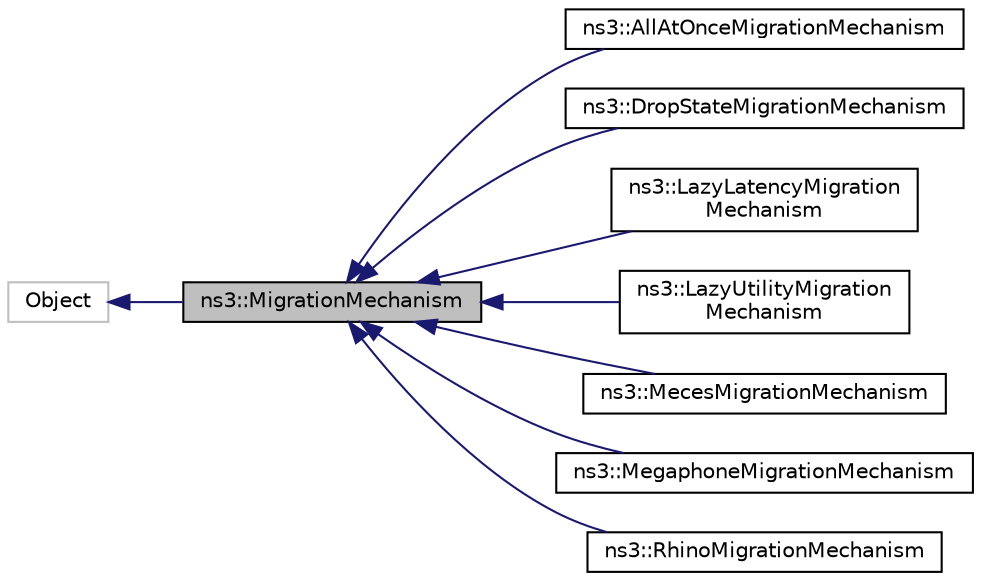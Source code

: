 digraph "ns3::MigrationMechanism"
{
 // LATEX_PDF_SIZE
  edge [fontname="Helvetica",fontsize="10",labelfontname="Helvetica",labelfontsize="10"];
  node [fontname="Helvetica",fontsize="10",shape=record];
  rankdir="LR";
  Node1 [label="ns3::MigrationMechanism",height=0.2,width=0.4,color="black", fillcolor="grey75", style="filled", fontcolor="black",tooltip=" "];
  Node2 -> Node1 [dir="back",color="midnightblue",fontsize="10",style="solid",fontname="Helvetica"];
  Node2 [label="Object",height=0.2,width=0.4,color="grey75", fillcolor="white", style="filled",tooltip=" "];
  Node1 -> Node3 [dir="back",color="midnightblue",fontsize="10",style="solid",fontname="Helvetica"];
  Node3 [label="ns3::AllAtOnceMigrationMechanism",height=0.2,width=0.4,color="black", fillcolor="white", style="filled",URL="$classns3_1_1_all_at_once_migration_mechanism.html",tooltip=" "];
  Node1 -> Node4 [dir="back",color="midnightblue",fontsize="10",style="solid",fontname="Helvetica"];
  Node4 [label="ns3::DropStateMigrationMechanism",height=0.2,width=0.4,color="black", fillcolor="white", style="filled",URL="$classns3_1_1_drop_state_migration_mechanism.html",tooltip=" "];
  Node1 -> Node5 [dir="back",color="midnightblue",fontsize="10",style="solid",fontname="Helvetica"];
  Node5 [label="ns3::LazyLatencyMigration\lMechanism",height=0.2,width=0.4,color="black", fillcolor="white", style="filled",URL="$classns3_1_1_lazy_latency_migration_mechanism.html",tooltip=" "];
  Node1 -> Node6 [dir="back",color="midnightblue",fontsize="10",style="solid",fontname="Helvetica"];
  Node6 [label="ns3::LazyUtilityMigration\lMechanism",height=0.2,width=0.4,color="black", fillcolor="white", style="filled",URL="$classns3_1_1_lazy_utility_migration_mechanism.html",tooltip=" "];
  Node1 -> Node7 [dir="back",color="midnightblue",fontsize="10",style="solid",fontname="Helvetica"];
  Node7 [label="ns3::MecesMigrationMechanism",height=0.2,width=0.4,color="black", fillcolor="white", style="filled",URL="$classns3_1_1_meces_migration_mechanism.html",tooltip=" "];
  Node1 -> Node8 [dir="back",color="midnightblue",fontsize="10",style="solid",fontname="Helvetica"];
  Node8 [label="ns3::MegaphoneMigrationMechanism",height=0.2,width=0.4,color="black", fillcolor="white", style="filled",URL="$classns3_1_1_megaphone_migration_mechanism.html",tooltip=" "];
  Node1 -> Node9 [dir="back",color="midnightblue",fontsize="10",style="solid",fontname="Helvetica"];
  Node9 [label="ns3::RhinoMigrationMechanism",height=0.2,width=0.4,color="black", fillcolor="white", style="filled",URL="$classns3_1_1_rhino_migration_mechanism.html",tooltip=" "];
}

